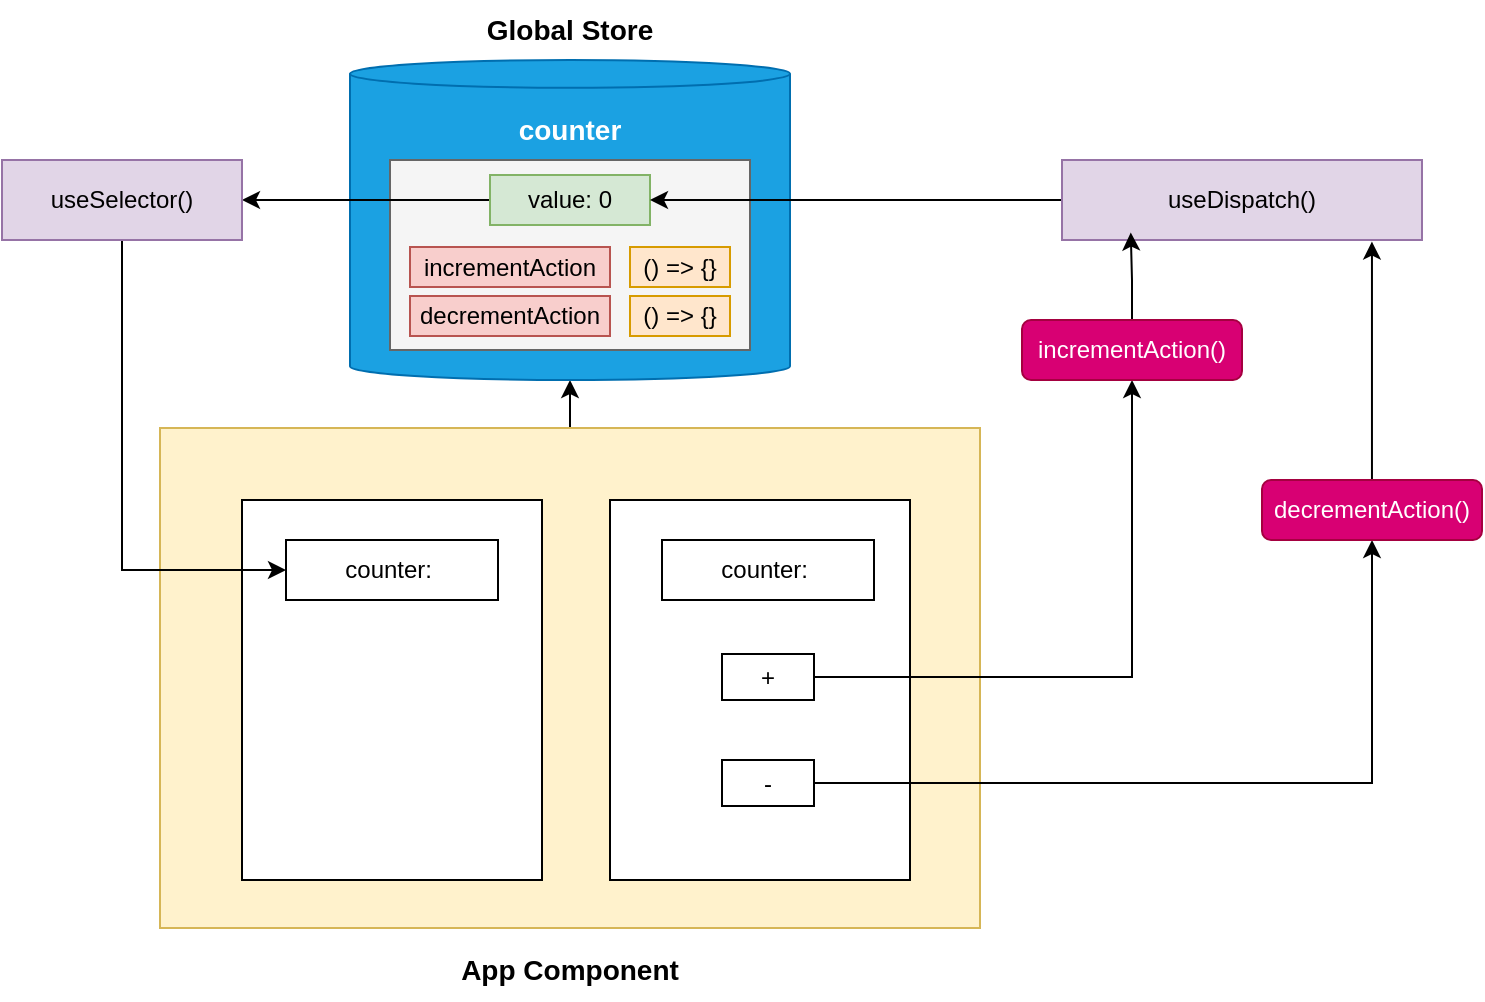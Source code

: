 <mxfile version="25.0.2">
  <diagram name="Page-1" id="7aoWPy0CWsSXiGtCwsSY">
    <mxGraphModel dx="925" dy="515" grid="1" gridSize="10" guides="1" tooltips="1" connect="1" arrows="1" fold="1" page="1" pageScale="1" pageWidth="827" pageHeight="1169" math="0" shadow="0">
      <root>
        <mxCell id="0" />
        <mxCell id="1" parent="0" />
        <mxCell id="lREgK0BJvLBavX1vT_6k-4" value="" style="edgeStyle=orthogonalEdgeStyle;rounded=0;orthogonalLoop=1;jettySize=auto;html=1;" edge="1" parent="1" source="lREgK0BJvLBavX1vT_6k-1" target="lREgK0BJvLBavX1vT_6k-2">
          <mxGeometry relative="1" as="geometry" />
        </mxCell>
        <mxCell id="lREgK0BJvLBavX1vT_6k-1" value="" style="rounded=0;whiteSpace=wrap;html=1;fillColor=#fff2cc;strokeColor=#d6b656;" vertex="1" parent="1">
          <mxGeometry x="209" y="334" width="410" height="250" as="geometry" />
        </mxCell>
        <mxCell id="lREgK0BJvLBavX1vT_6k-2" value="" style="shape=cylinder3;whiteSpace=wrap;html=1;boundedLbl=1;backgroundOutline=1;size=6.935;fillColor=#1ba1e2;fontColor=#ffffff;strokeColor=#006EAF;" vertex="1" parent="1">
          <mxGeometry x="304" y="150" width="220" height="160" as="geometry" />
        </mxCell>
        <mxCell id="lREgK0BJvLBavX1vT_6k-3" value="Global Store" style="text;html=1;align=center;verticalAlign=middle;whiteSpace=wrap;rounded=0;fontStyle=1;fontSize=14;" vertex="1" parent="1">
          <mxGeometry x="304" y="120" width="220" height="30" as="geometry" />
        </mxCell>
        <mxCell id="lREgK0BJvLBavX1vT_6k-5" value="App Component" style="text;html=1;align=center;verticalAlign=middle;whiteSpace=wrap;rounded=0;fontStyle=1;fontSize=14;" vertex="1" parent="1">
          <mxGeometry x="304" y="590" width="220" height="30" as="geometry" />
        </mxCell>
        <mxCell id="lREgK0BJvLBavX1vT_6k-6" value="" style="rounded=0;whiteSpace=wrap;html=1;fillColor=#f5f5f5;fontColor=#333333;strokeColor=#666666;" vertex="1" parent="1">
          <mxGeometry x="324" y="200" width="180" height="95" as="geometry" />
        </mxCell>
        <mxCell id="lREgK0BJvLBavX1vT_6k-7" value="counter" style="text;html=1;align=center;verticalAlign=middle;whiteSpace=wrap;rounded=0;fontStyle=1;fontSize=14;fontColor=#FFFFFF;" vertex="1" parent="1">
          <mxGeometry x="324" y="175" width="180" height="20" as="geometry" />
        </mxCell>
        <mxCell id="lREgK0BJvLBavX1vT_6k-24" style="edgeStyle=orthogonalEdgeStyle;rounded=0;orthogonalLoop=1;jettySize=auto;html=1;" edge="1" parent="1" source="lREgK0BJvLBavX1vT_6k-8" target="lREgK0BJvLBavX1vT_6k-21">
          <mxGeometry relative="1" as="geometry" />
        </mxCell>
        <mxCell id="lREgK0BJvLBavX1vT_6k-8" value="value: 0" style="rounded=0;whiteSpace=wrap;html=1;fillColor=#d5e8d4;strokeColor=#82b366;" vertex="1" parent="1">
          <mxGeometry x="374" y="207.5" width="80" height="25" as="geometry" />
        </mxCell>
        <mxCell id="lREgK0BJvLBavX1vT_6k-10" value="incrementAction" style="rounded=0;whiteSpace=wrap;html=1;fillColor=#f8cecc;strokeColor=#b85450;" vertex="1" parent="1">
          <mxGeometry x="334" y="243.5" width="100" height="20" as="geometry" />
        </mxCell>
        <mxCell id="lREgK0BJvLBavX1vT_6k-11" value="() =&amp;gt; {}" style="rounded=0;whiteSpace=wrap;html=1;fillColor=#ffe6cc;strokeColor=#d79b00;" vertex="1" parent="1">
          <mxGeometry x="444" y="243.5" width="50" height="20" as="geometry" />
        </mxCell>
        <mxCell id="lREgK0BJvLBavX1vT_6k-13" value="decrementAction" style="rounded=0;whiteSpace=wrap;html=1;fillColor=#f8cecc;strokeColor=#b85450;" vertex="1" parent="1">
          <mxGeometry x="334" y="268" width="100" height="20" as="geometry" />
        </mxCell>
        <mxCell id="lREgK0BJvLBavX1vT_6k-14" value="() =&amp;gt; {}" style="rounded=0;whiteSpace=wrap;html=1;fillColor=#ffe6cc;strokeColor=#d79b00;" vertex="1" parent="1">
          <mxGeometry x="444" y="268" width="50" height="20" as="geometry" />
        </mxCell>
        <mxCell id="lREgK0BJvLBavX1vT_6k-15" value="" style="rounded=0;whiteSpace=wrap;html=1;" vertex="1" parent="1">
          <mxGeometry x="250" y="370" width="150" height="190" as="geometry" />
        </mxCell>
        <mxCell id="lREgK0BJvLBavX1vT_6k-16" value="" style="rounded=0;whiteSpace=wrap;html=1;" vertex="1" parent="1">
          <mxGeometry x="434" y="370" width="150" height="190" as="geometry" />
        </mxCell>
        <mxCell id="lREgK0BJvLBavX1vT_6k-17" value="counter:&amp;nbsp;" style="rounded=0;whiteSpace=wrap;html=1;" vertex="1" parent="1">
          <mxGeometry x="272" y="390" width="106" height="30" as="geometry" />
        </mxCell>
        <mxCell id="lREgK0BJvLBavX1vT_6k-20" value="counter:&amp;nbsp;" style="rounded=0;whiteSpace=wrap;html=1;" vertex="1" parent="1">
          <mxGeometry x="460" y="390" width="106" height="30" as="geometry" />
        </mxCell>
        <mxCell id="lREgK0BJvLBavX1vT_6k-23" style="edgeStyle=orthogonalEdgeStyle;rounded=0;orthogonalLoop=1;jettySize=auto;html=1;entryX=0;entryY=0.5;entryDx=0;entryDy=0;" edge="1" parent="1" source="lREgK0BJvLBavX1vT_6k-21" target="lREgK0BJvLBavX1vT_6k-17">
          <mxGeometry relative="1" as="geometry">
            <Array as="points">
              <mxPoint x="190" y="405" />
            </Array>
          </mxGeometry>
        </mxCell>
        <mxCell id="lREgK0BJvLBavX1vT_6k-21" value="useSelector()" style="rounded=0;whiteSpace=wrap;html=1;fillColor=#e1d5e7;strokeColor=#9673a6;" vertex="1" parent="1">
          <mxGeometry x="130" y="200" width="120" height="40" as="geometry" />
        </mxCell>
        <mxCell id="lREgK0BJvLBavX1vT_6k-25" value="+" style="rounded=0;whiteSpace=wrap;html=1;" vertex="1" parent="1">
          <mxGeometry x="490" y="447" width="46" height="23" as="geometry" />
        </mxCell>
        <mxCell id="lREgK0BJvLBavX1vT_6k-26" value="-" style="rounded=0;whiteSpace=wrap;html=1;" vertex="1" parent="1">
          <mxGeometry x="490" y="500" width="46" height="23" as="geometry" />
        </mxCell>
        <mxCell id="lREgK0BJvLBavX1vT_6k-35" style="edgeStyle=orthogonalEdgeStyle;rounded=0;orthogonalLoop=1;jettySize=auto;html=1;entryX=1;entryY=0.5;entryDx=0;entryDy=0;" edge="1" parent="1" source="lREgK0BJvLBavX1vT_6k-27" target="lREgK0BJvLBavX1vT_6k-8">
          <mxGeometry relative="1" as="geometry" />
        </mxCell>
        <mxCell id="lREgK0BJvLBavX1vT_6k-27" value="useDispatch()" style="rounded=0;whiteSpace=wrap;html=1;fillColor=#e1d5e7;strokeColor=#9673a6;" vertex="1" parent="1">
          <mxGeometry x="660" y="200" width="180" height="40" as="geometry" />
        </mxCell>
        <mxCell id="lREgK0BJvLBavX1vT_6k-28" style="edgeStyle=orthogonalEdgeStyle;rounded=0;orthogonalLoop=1;jettySize=auto;html=1;entryX=0.191;entryY=0.907;entryDx=0;entryDy=0;entryPerimeter=0;" edge="1" parent="1" source="lREgK0BJvLBavX1vT_6k-30" target="lREgK0BJvLBavX1vT_6k-27">
          <mxGeometry relative="1" as="geometry" />
        </mxCell>
        <mxCell id="lREgK0BJvLBavX1vT_6k-29" style="edgeStyle=orthogonalEdgeStyle;rounded=0;orthogonalLoop=1;jettySize=auto;html=1;entryX=0.861;entryY=1.02;entryDx=0;entryDy=0;entryPerimeter=0;" edge="1" parent="1" source="lREgK0BJvLBavX1vT_6k-32" target="lREgK0BJvLBavX1vT_6k-27">
          <mxGeometry relative="1" as="geometry" />
        </mxCell>
        <mxCell id="lREgK0BJvLBavX1vT_6k-31" value="" style="edgeStyle=orthogonalEdgeStyle;rounded=0;orthogonalLoop=1;jettySize=auto;html=1;entryX=0.5;entryY=1;entryDx=0;entryDy=0;" edge="1" parent="1" source="lREgK0BJvLBavX1vT_6k-25" target="lREgK0BJvLBavX1vT_6k-30">
          <mxGeometry relative="1" as="geometry">
            <mxPoint x="536" y="458" as="sourcePoint" />
            <mxPoint x="694" y="236" as="targetPoint" />
          </mxGeometry>
        </mxCell>
        <mxCell id="lREgK0BJvLBavX1vT_6k-30" value="incrementAction()" style="rounded=1;whiteSpace=wrap;html=1;fillColor=#d80073;fontColor=#ffffff;strokeColor=#A50040;" vertex="1" parent="1">
          <mxGeometry x="640" y="280" width="110" height="30" as="geometry" />
        </mxCell>
        <mxCell id="lREgK0BJvLBavX1vT_6k-33" value="" style="edgeStyle=orthogonalEdgeStyle;rounded=0;orthogonalLoop=1;jettySize=auto;html=1;entryX=0.5;entryY=1;entryDx=0;entryDy=0;" edge="1" parent="1" source="lREgK0BJvLBavX1vT_6k-26" target="lREgK0BJvLBavX1vT_6k-32">
          <mxGeometry relative="1" as="geometry">
            <mxPoint x="536" y="512" as="sourcePoint" />
            <mxPoint x="815" y="241" as="targetPoint" />
          </mxGeometry>
        </mxCell>
        <mxCell id="lREgK0BJvLBavX1vT_6k-32" value="decrementAction()" style="rounded=1;whiteSpace=wrap;html=1;fillColor=#d80073;fontColor=#ffffff;strokeColor=#A50040;" vertex="1" parent="1">
          <mxGeometry x="760" y="360" width="110" height="30" as="geometry" />
        </mxCell>
      </root>
    </mxGraphModel>
  </diagram>
</mxfile>
